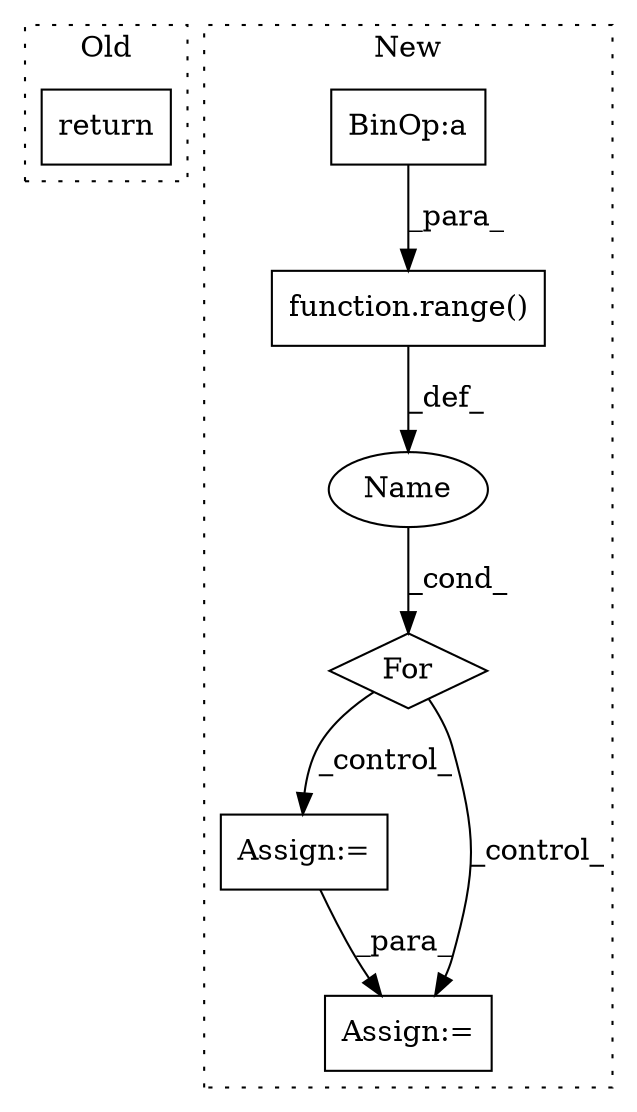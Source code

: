 digraph G {
subgraph cluster0 {
1 [label="return" a="93" s="1275" l="7" shape="box"];
label = "Old";
style="dotted";
}
subgraph cluster1 {
2 [label="function.range()" a="75" s="3205,3216" l="6,1" shape="box"];
3 [label="For" a="107" s="3196,3217" l="4,14" shape="diamond"];
4 [label="Assign:=" a="68" s="3237" l="3" shape="box"];
5 [label="Name" a="87" s="3200" l="1" shape="ellipse"];
6 [label="Assign:=" a="68" s="3674" l="3" shape="box"];
7 [label="BinOp:a" a="82" s="2698" l="3" shape="box"];
label = "New";
style="dotted";
}
2 -> 5 [label="_def_"];
3 -> 6 [label="_control_"];
3 -> 4 [label="_control_"];
4 -> 6 [label="_para_"];
5 -> 3 [label="_cond_"];
7 -> 2 [label="_para_"];
}